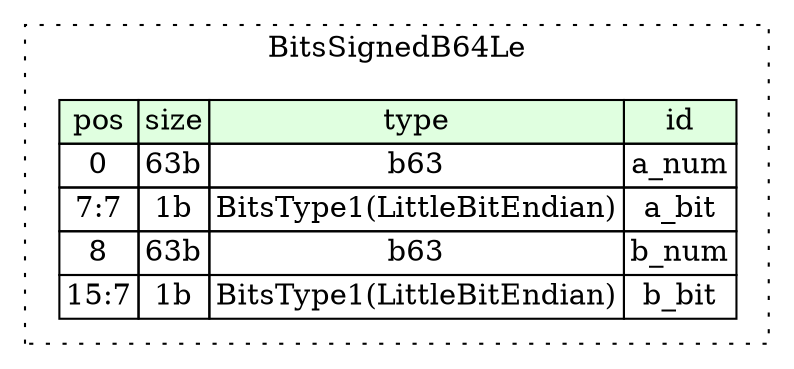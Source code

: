 digraph {
	rankdir=LR;
	node [shape=plaintext];
	subgraph cluster__bits_signed_b64_le {
		label="BitsSignedB64Le";
		graph[style=dotted];

		bits_signed_b64_le__seq [label=<<TABLE BORDER="0" CELLBORDER="1" CELLSPACING="0">
			<TR><TD BGCOLOR="#E0FFE0">pos</TD><TD BGCOLOR="#E0FFE0">size</TD><TD BGCOLOR="#E0FFE0">type</TD><TD BGCOLOR="#E0FFE0">id</TD></TR>
			<TR><TD PORT="a_num_pos">0</TD><TD PORT="a_num_size">63b</TD><TD>b63</TD><TD PORT="a_num_type">a_num</TD></TR>
			<TR><TD PORT="a_bit_pos">7:7</TD><TD PORT="a_bit_size">1b</TD><TD>BitsType1(LittleBitEndian)</TD><TD PORT="a_bit_type">a_bit</TD></TR>
			<TR><TD PORT="b_num_pos">8</TD><TD PORT="b_num_size">63b</TD><TD>b63</TD><TD PORT="b_num_type">b_num</TD></TR>
			<TR><TD PORT="b_bit_pos">15:7</TD><TD PORT="b_bit_size">1b</TD><TD>BitsType1(LittleBitEndian)</TD><TD PORT="b_bit_type">b_bit</TD></TR>
		</TABLE>>];
	}
}
